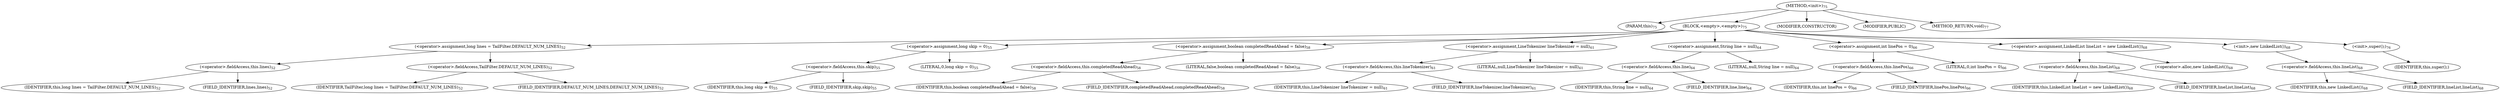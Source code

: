 digraph "&lt;init&gt;" {  
"57" [label = <(METHOD,&lt;init&gt;)<SUB>75</SUB>> ]
"4" [label = <(PARAM,this)<SUB>75</SUB>> ]
"58" [label = <(BLOCK,&lt;empty&gt;,&lt;empty&gt;)<SUB>75</SUB>> ]
"59" [label = <(&lt;operator&gt;.assignment,long lines = TailFilter.DEFAULT_NUM_LINES)<SUB>52</SUB>> ]
"60" [label = <(&lt;operator&gt;.fieldAccess,this.lines)<SUB>52</SUB>> ]
"61" [label = <(IDENTIFIER,this,long lines = TailFilter.DEFAULT_NUM_LINES)<SUB>52</SUB>> ]
"62" [label = <(FIELD_IDENTIFIER,lines,lines)<SUB>52</SUB>> ]
"63" [label = <(&lt;operator&gt;.fieldAccess,TailFilter.DEFAULT_NUM_LINES)<SUB>52</SUB>> ]
"64" [label = <(IDENTIFIER,TailFilter,long lines = TailFilter.DEFAULT_NUM_LINES)<SUB>52</SUB>> ]
"65" [label = <(FIELD_IDENTIFIER,DEFAULT_NUM_LINES,DEFAULT_NUM_LINES)<SUB>52</SUB>> ]
"66" [label = <(&lt;operator&gt;.assignment,long skip = 0)<SUB>55</SUB>> ]
"67" [label = <(&lt;operator&gt;.fieldAccess,this.skip)<SUB>55</SUB>> ]
"68" [label = <(IDENTIFIER,this,long skip = 0)<SUB>55</SUB>> ]
"69" [label = <(FIELD_IDENTIFIER,skip,skip)<SUB>55</SUB>> ]
"70" [label = <(LITERAL,0,long skip = 0)<SUB>55</SUB>> ]
"71" [label = <(&lt;operator&gt;.assignment,boolean completedReadAhead = false)<SUB>58</SUB>> ]
"72" [label = <(&lt;operator&gt;.fieldAccess,this.completedReadAhead)<SUB>58</SUB>> ]
"73" [label = <(IDENTIFIER,this,boolean completedReadAhead = false)<SUB>58</SUB>> ]
"74" [label = <(FIELD_IDENTIFIER,completedReadAhead,completedReadAhead)<SUB>58</SUB>> ]
"75" [label = <(LITERAL,false,boolean completedReadAhead = false)<SUB>58</SUB>> ]
"76" [label = <(&lt;operator&gt;.assignment,LineTokenizer lineTokenizer = null)<SUB>61</SUB>> ]
"77" [label = <(&lt;operator&gt;.fieldAccess,this.lineTokenizer)<SUB>61</SUB>> ]
"78" [label = <(IDENTIFIER,this,LineTokenizer lineTokenizer = null)<SUB>61</SUB>> ]
"79" [label = <(FIELD_IDENTIFIER,lineTokenizer,lineTokenizer)<SUB>61</SUB>> ]
"80" [label = <(LITERAL,null,LineTokenizer lineTokenizer = null)<SUB>61</SUB>> ]
"81" [label = <(&lt;operator&gt;.assignment,String line = null)<SUB>64</SUB>> ]
"82" [label = <(&lt;operator&gt;.fieldAccess,this.line)<SUB>64</SUB>> ]
"83" [label = <(IDENTIFIER,this,String line = null)<SUB>64</SUB>> ]
"84" [label = <(FIELD_IDENTIFIER,line,line)<SUB>64</SUB>> ]
"85" [label = <(LITERAL,null,String line = null)<SUB>64</SUB>> ]
"86" [label = <(&lt;operator&gt;.assignment,int linePos = 0)<SUB>66</SUB>> ]
"87" [label = <(&lt;operator&gt;.fieldAccess,this.linePos)<SUB>66</SUB>> ]
"88" [label = <(IDENTIFIER,this,int linePos = 0)<SUB>66</SUB>> ]
"89" [label = <(FIELD_IDENTIFIER,linePos,linePos)<SUB>66</SUB>> ]
"90" [label = <(LITERAL,0,int linePos = 0)<SUB>66</SUB>> ]
"91" [label = <(&lt;operator&gt;.assignment,LinkedList lineList = new LinkedList())<SUB>68</SUB>> ]
"92" [label = <(&lt;operator&gt;.fieldAccess,this.lineList)<SUB>68</SUB>> ]
"93" [label = <(IDENTIFIER,this,LinkedList lineList = new LinkedList())<SUB>68</SUB>> ]
"94" [label = <(FIELD_IDENTIFIER,lineList,lineList)<SUB>68</SUB>> ]
"95" [label = <(&lt;operator&gt;.alloc,new LinkedList())<SUB>68</SUB>> ]
"96" [label = <(&lt;init&gt;,new LinkedList())<SUB>68</SUB>> ]
"97" [label = <(&lt;operator&gt;.fieldAccess,this.lineList)<SUB>68</SUB>> ]
"98" [label = <(IDENTIFIER,this,new LinkedList())<SUB>68</SUB>> ]
"99" [label = <(FIELD_IDENTIFIER,lineList,lineList)<SUB>68</SUB>> ]
"100" [label = <(&lt;init&gt;,super();)<SUB>76</SUB>> ]
"3" [label = <(IDENTIFIER,this,super();)> ]
"101" [label = <(MODIFIER,CONSTRUCTOR)> ]
"102" [label = <(MODIFIER,PUBLIC)> ]
"103" [label = <(METHOD_RETURN,void)<SUB>77</SUB>> ]
  "57" -> "4" 
  "57" -> "58" 
  "57" -> "101" 
  "57" -> "102" 
  "57" -> "103" 
  "58" -> "59" 
  "58" -> "66" 
  "58" -> "71" 
  "58" -> "76" 
  "58" -> "81" 
  "58" -> "86" 
  "58" -> "91" 
  "58" -> "96" 
  "58" -> "100" 
  "59" -> "60" 
  "59" -> "63" 
  "60" -> "61" 
  "60" -> "62" 
  "63" -> "64" 
  "63" -> "65" 
  "66" -> "67" 
  "66" -> "70" 
  "67" -> "68" 
  "67" -> "69" 
  "71" -> "72" 
  "71" -> "75" 
  "72" -> "73" 
  "72" -> "74" 
  "76" -> "77" 
  "76" -> "80" 
  "77" -> "78" 
  "77" -> "79" 
  "81" -> "82" 
  "81" -> "85" 
  "82" -> "83" 
  "82" -> "84" 
  "86" -> "87" 
  "86" -> "90" 
  "87" -> "88" 
  "87" -> "89" 
  "91" -> "92" 
  "91" -> "95" 
  "92" -> "93" 
  "92" -> "94" 
  "96" -> "97" 
  "97" -> "98" 
  "97" -> "99" 
  "100" -> "3" 
}
